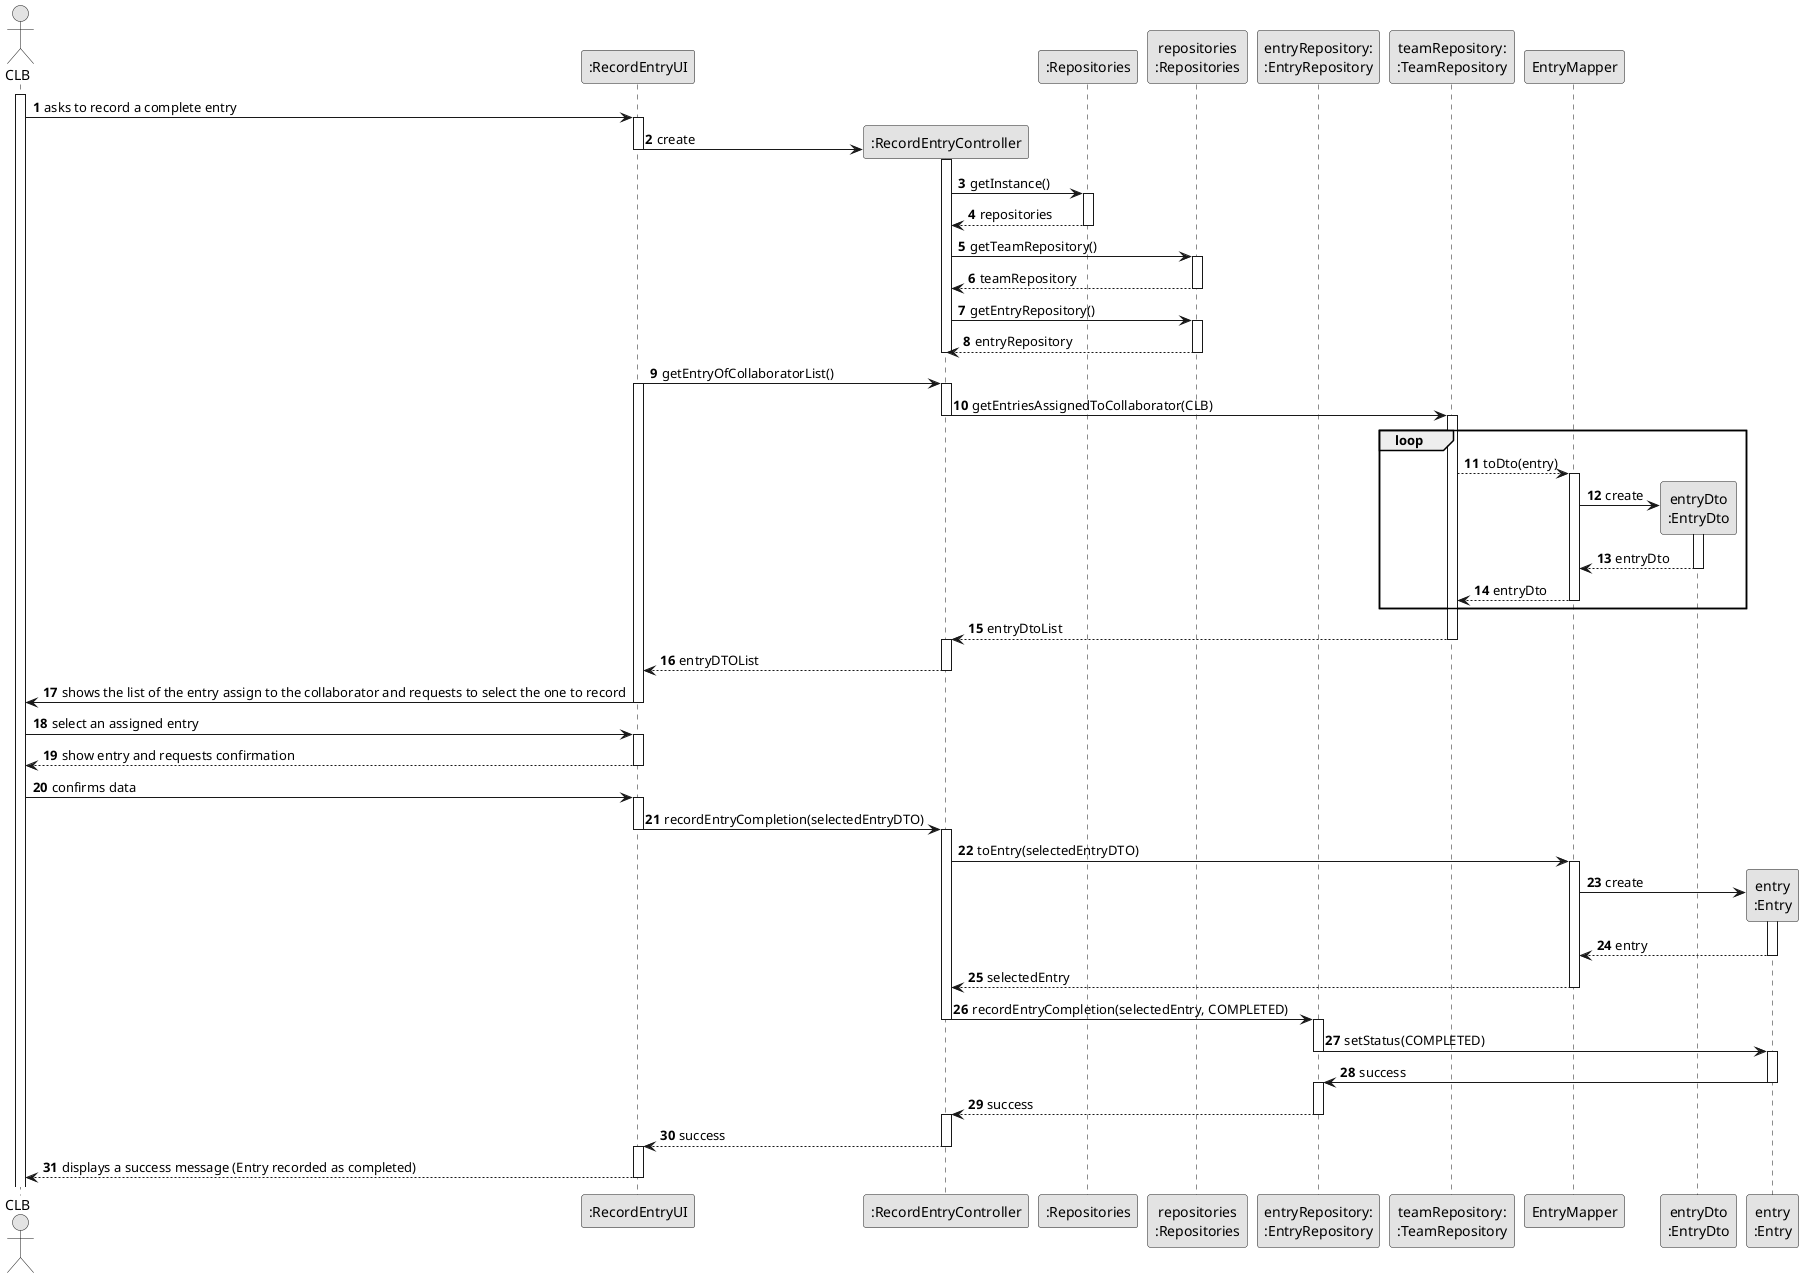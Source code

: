 @startuml
skinparam monochrome true
skinparam packageStyle rectangle
skinparam shadowing false

autonumber

actor "CLB" as CLB
participant ":RecordEntryUI" as UI
participant ":RecordEntryController" as CTRL
participant ":Repositories" as RepositorySingleton
participant "repositories\n:Repositories" as PLAT
participant "entryRepository:\n:EntryRepository" as EntryRepo
participant "teamRepository:\n:TeamRepository" as TeamRepo
participant "EntryMapper" as EntryMapper
participant "entryDto\n:EntryDto" as EntryDto
participant "entry\n:Entry" as Entry


activate CLB

    CLB -> UI : asks to record a complete entry
    activate UI

        UI -> CTRL** : create
        deactivate UI
        activate CTRL

            CTRL -> RepositorySingleton: getInstance()
            activate RepositorySingleton

                RepositorySingleton --> CTRL: repositories
            deactivate RepositorySingleton

            CTRL -> PLAT : getTeamRepository()
            activate PLAT

                PLAT --> CTRL: teamRepository
            deactivate PLAT

            CTRL -> PLAT : getEntryRepository()
            activate PLAT

                PLAT --> CTRL: entryRepository
            deactivate PLAT


        deactivate CTRL

        UI -> CTRL: getEntryOfCollaboratorList()
        activate UI
        activate CTRL

            CTRL -> TeamRepo: getEntriesAssignedToCollaborator(CLB)
            deactivate CTRL
            activate TeamRepo

            loop
                TeamRepo --> EntryMapper: toDto(entry)
                activate EntryMapper

                    EntryMapper -> EntryDto** : create
                    activate EntryDto

                    EntryDto --> EntryMapper : entryDto
                    deactivate EntryDto

                EntryMapper --> TeamRepo: entryDto
                deactivate EntryMapper
            end
                TeamRepo --> CTRL: entryDtoList
            deactivate TeamRepo
        activate CTRL

        CTRL --> UI : entryDTOList
        deactivate CTRL

        UI -> CLB : shows the list of the entry assign to the collaborator and requests to select the one to record
    deactivate UI

    CLB -> UI : select an assigned entry
    activate UI

        UI --> CLB : show entry and requests confirmation
    deactivate UI

    CLB -> UI : confirms data
    activate UI

        UI -> CTRL : recordEntryCompletion(selectedEntryDTO)
        deactivate UI
        activate CTRL

            CTRL -> EntryMapper : toEntry(selectedEntryDTO)
            activate EntryMapper

                EntryMapper -> Entry** : create
                activate Entry

                Entry --> EntryMapper : entry
                deactivate Entry

                EntryMapper --> CTRL : selectedEntry
            deactivate EntryMapper

            CTRL -> EntryRepo : recordEntryCompletion(selectedEntry, COMPLETED)
            deactivate CTRL
            activate EntryRepo

                EntryRepo -> Entry : setStatus(COMPLETED)
                deactivate EntryRepo
                activate Entry

                Entry -> EntryRepo : success
                deactivate Entry
                activate EntryRepo

            EntryRepo --> CTRL : success
            deactivate EntryRepo
            activate CTRL

            CTRL --> UI : success
        deactivate CTRL
        activate UI

        UI --> CLB : displays a success message (Entry recorded as completed)
    deactivate UI

@enduml
